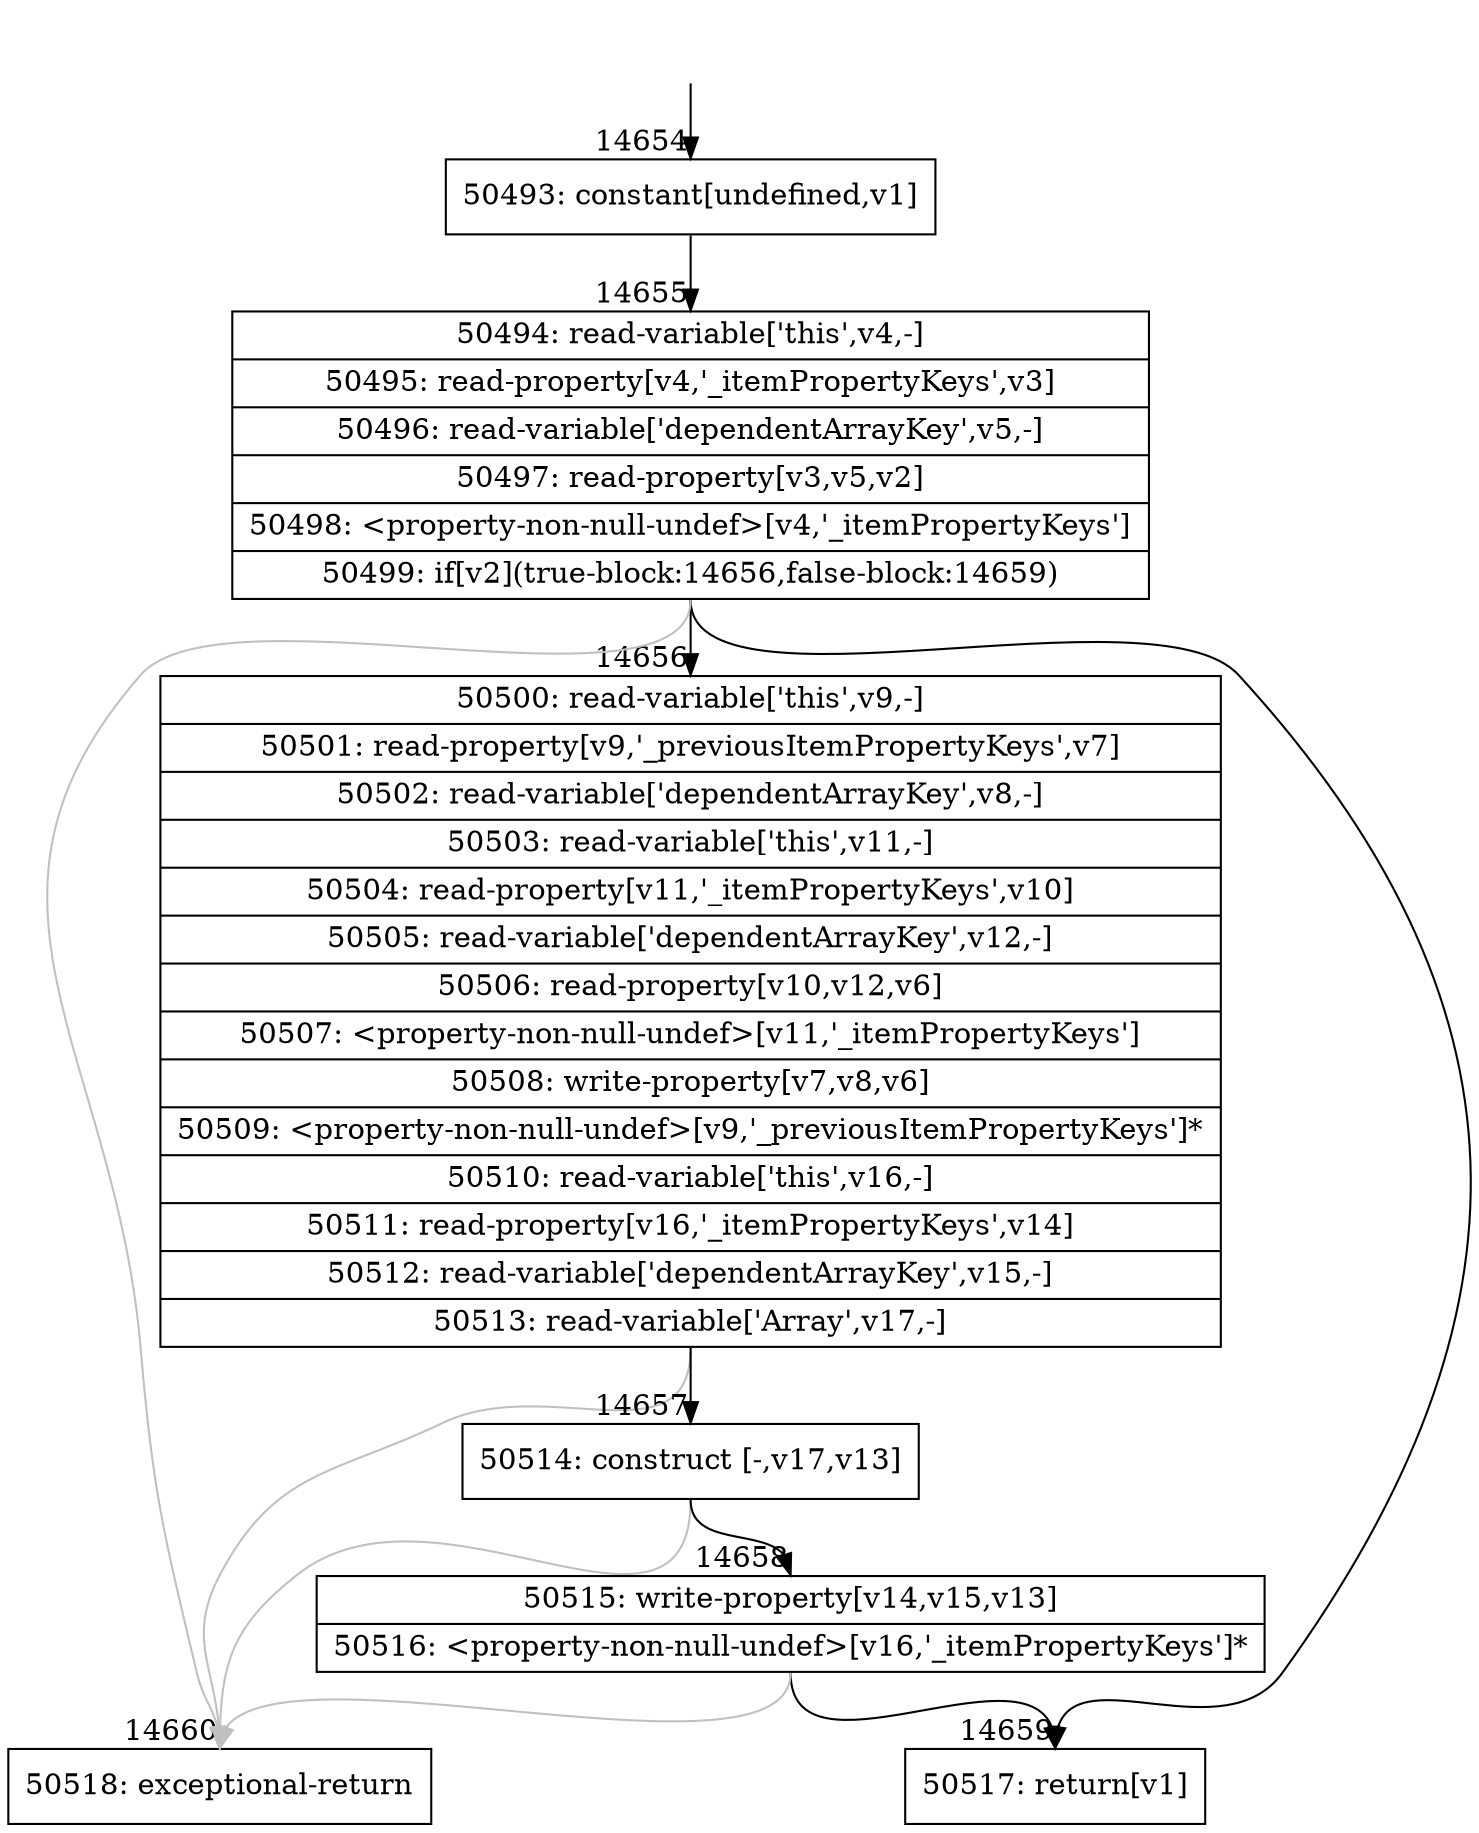 digraph {
rankdir="TD"
BB_entry1225[shape=none,label=""];
BB_entry1225 -> BB14654 [tailport=s, headport=n, headlabel="    14654"]
BB14654 [shape=record label="{50493: constant[undefined,v1]}" ] 
BB14654 -> BB14655 [tailport=s, headport=n, headlabel="      14655"]
BB14655 [shape=record label="{50494: read-variable['this',v4,-]|50495: read-property[v4,'_itemPropertyKeys',v3]|50496: read-variable['dependentArrayKey',v5,-]|50497: read-property[v3,v5,v2]|50498: \<property-non-null-undef\>[v4,'_itemPropertyKeys']|50499: if[v2](true-block:14656,false-block:14659)}" ] 
BB14655 -> BB14656 [tailport=s, headport=n, headlabel="      14656"]
BB14655 -> BB14659 [tailport=s, headport=n, headlabel="      14659"]
BB14655 -> BB14660 [tailport=s, headport=n, color=gray, headlabel="      14660"]
BB14656 [shape=record label="{50500: read-variable['this',v9,-]|50501: read-property[v9,'_previousItemPropertyKeys',v7]|50502: read-variable['dependentArrayKey',v8,-]|50503: read-variable['this',v11,-]|50504: read-property[v11,'_itemPropertyKeys',v10]|50505: read-variable['dependentArrayKey',v12,-]|50506: read-property[v10,v12,v6]|50507: \<property-non-null-undef\>[v11,'_itemPropertyKeys']|50508: write-property[v7,v8,v6]|50509: \<property-non-null-undef\>[v9,'_previousItemPropertyKeys']*|50510: read-variable['this',v16,-]|50511: read-property[v16,'_itemPropertyKeys',v14]|50512: read-variable['dependentArrayKey',v15,-]|50513: read-variable['Array',v17,-]}" ] 
BB14656 -> BB14657 [tailport=s, headport=n, headlabel="      14657"]
BB14656 -> BB14660 [tailport=s, headport=n, color=gray]
BB14657 [shape=record label="{50514: construct [-,v17,v13]}" ] 
BB14657 -> BB14658 [tailport=s, headport=n, headlabel="      14658"]
BB14657 -> BB14660 [tailport=s, headport=n, color=gray]
BB14658 [shape=record label="{50515: write-property[v14,v15,v13]|50516: \<property-non-null-undef\>[v16,'_itemPropertyKeys']*}" ] 
BB14658 -> BB14659 [tailport=s, headport=n]
BB14658 -> BB14660 [tailport=s, headport=n, color=gray]
BB14659 [shape=record label="{50517: return[v1]}" ] 
BB14660 [shape=record label="{50518: exceptional-return}" ] 
//#$~ 26784
}
